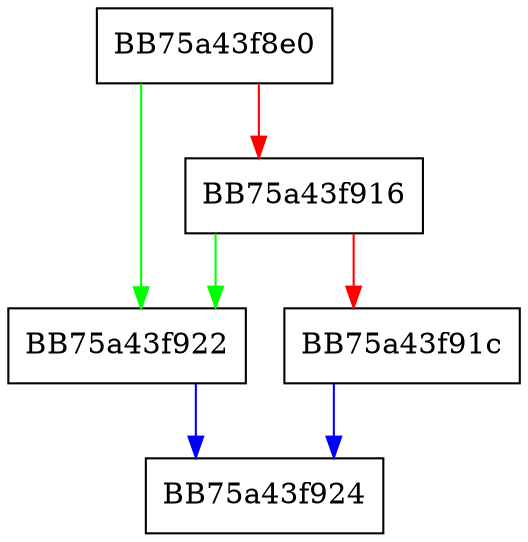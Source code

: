 digraph LookupValue {
  node [shape="box"];
  graph [splines=ortho];
  BB75a43f8e0 -> BB75a43f922 [color="green"];
  BB75a43f8e0 -> BB75a43f916 [color="red"];
  BB75a43f916 -> BB75a43f922 [color="green"];
  BB75a43f916 -> BB75a43f91c [color="red"];
  BB75a43f91c -> BB75a43f924 [color="blue"];
  BB75a43f922 -> BB75a43f924 [color="blue"];
}